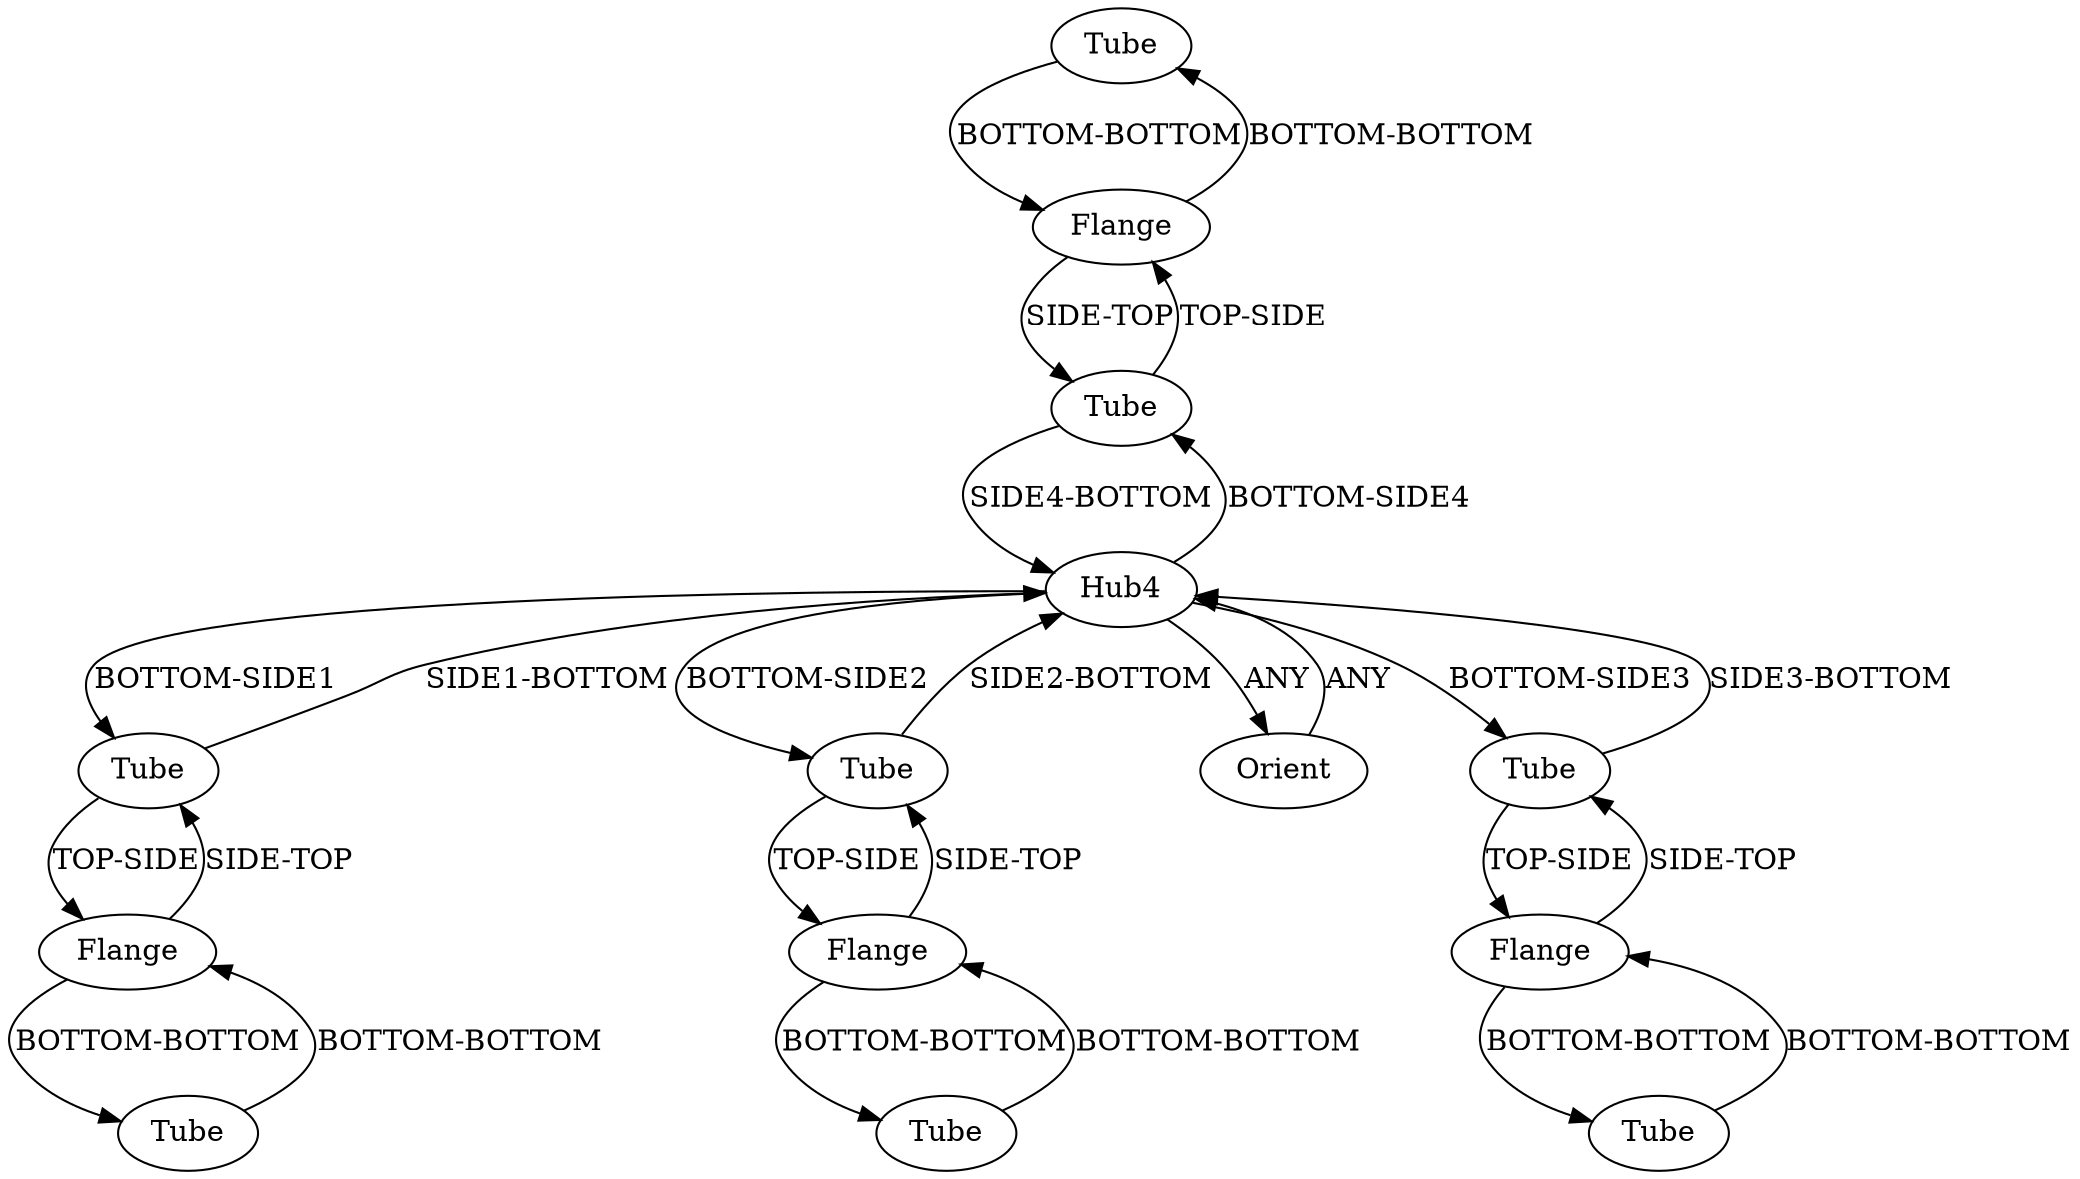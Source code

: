 /* Created by igraph 0.10.2 */
digraph {
  0 [
    instance=Tube_instance_1
    label=Tube
  ];
  1 [
    instance=Tube_instance_2
    label=Tube
  ];
  2 [
    instance=Tube_instance_3
    label=Tube
  ];
  3 [
    instance=Tube_instance_4
    label=Tube
  ];
  4 [
    instance=Flange_instance_1
    label=Flange
  ];
  5 [
    instance=Hub4_instance_1
    label=Hub4
  ];
  6 [
    instance=Tube_instance_5
    label=Tube
  ];
  7 [
    instance=Tube_instance_6
    label=Tube
  ];
  8 [
    instance=Orient
    label=Orient
  ];
  9 [
    instance=Flange_instance_2
    label=Flange
  ];
  10 [
    instance=Flange_instance_3
    label=Flange
  ];
  11 [
    instance=Flange_instance_4
    label=Flange
  ];
  12 [
    instance=Tube_instance_7
    label=Tube
  ];
  13 [
    instance=Tube_instance_8
    label=Tube
  ];

  0 -> 9 [
    label="BOTTOM-BOTTOM"
  ];
  1 -> 5 [
    label="SIDE1-BOTTOM"
  ];
  1 -> 11 [
    label="TOP-SIDE"
  ];
  2 -> 10 [
    label="BOTTOM-BOTTOM"
  ];
  3 -> 11 [
    label="BOTTOM-BOTTOM"
  ];
  4 -> 6 [
    label="BOTTOM-BOTTOM"
  ];
  4 -> 7 [
    label="SIDE-TOP"
  ];
  5 -> 7 [
    label="BOTTOM-SIDE2"
  ];
  5 -> 1 [
    label="BOTTOM-SIDE1"
  ];
  5 -> 12 [
    label="BOTTOM-SIDE4"
  ];
  5 -> 13 [
    label="BOTTOM-SIDE3"
  ];
  5 -> 8 [
    label=ANY
  ];
  6 -> 4 [
    label="BOTTOM-BOTTOM"
  ];
  7 -> 5 [
    label="SIDE2-BOTTOM"
  ];
  7 -> 4 [
    label="TOP-SIDE"
  ];
  8 -> 5 [
    label=ANY
  ];
  9 -> 12 [
    label="SIDE-TOP"
  ];
  9 -> 0 [
    label="BOTTOM-BOTTOM"
  ];
  10 -> 2 [
    label="BOTTOM-BOTTOM"
  ];
  10 -> 13 [
    label="SIDE-TOP"
  ];
  11 -> 1 [
    label="SIDE-TOP"
  ];
  11 -> 3 [
    label="BOTTOM-BOTTOM"
  ];
  12 -> 5 [
    label="SIDE4-BOTTOM"
  ];
  12 -> 9 [
    label="TOP-SIDE"
  ];
  13 -> 10 [
    label="TOP-SIDE"
  ];
  13 -> 5 [
    label="SIDE3-BOTTOM"
  ];
}
